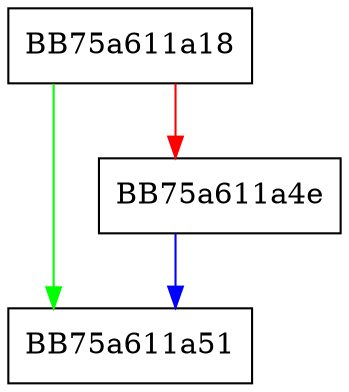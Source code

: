 digraph find {
  node [shape="box"];
  graph [splines=ortho];
  BB75a611a18 -> BB75a611a51 [color="green"];
  BB75a611a18 -> BB75a611a4e [color="red"];
  BB75a611a4e -> BB75a611a51 [color="blue"];
}